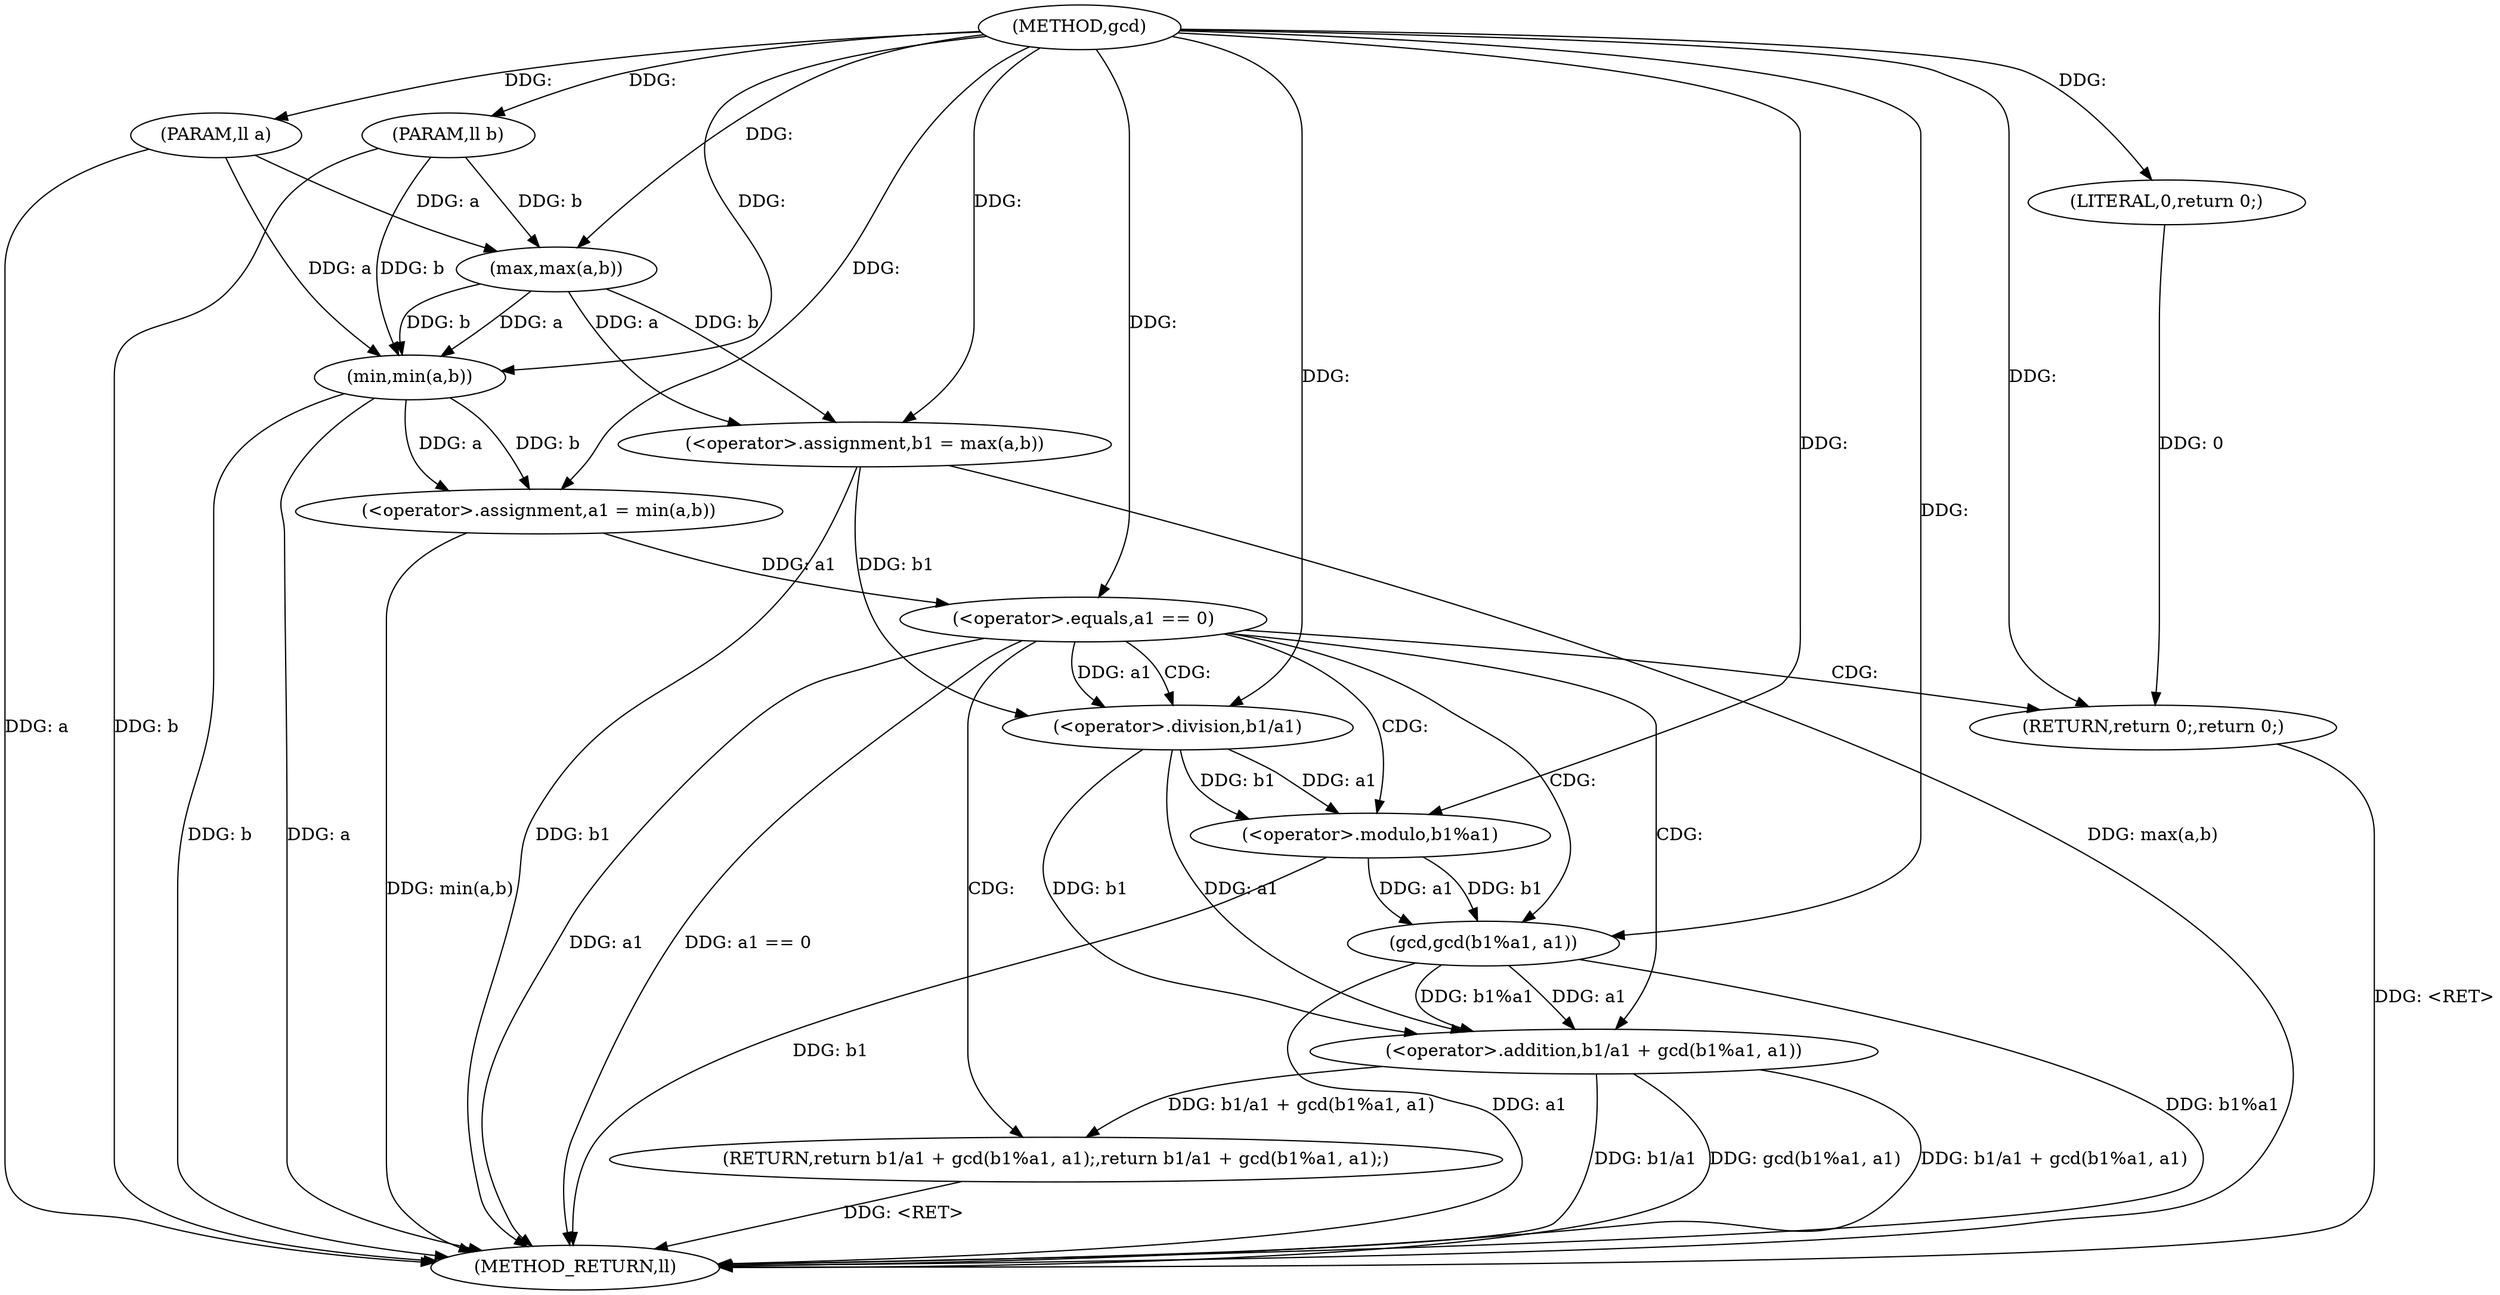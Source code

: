 digraph "gcd" {  
"1000669" [label = "(METHOD,gcd)" ]
"1000701" [label = "(METHOD_RETURN,ll)" ]
"1000670" [label = "(PARAM,ll a)" ]
"1000671" [label = "(PARAM,ll b)" ]
"1000674" [label = "(<operator>.assignment,b1 = max(a,b))" ]
"1000680" [label = "(<operator>.assignment,a1 = min(a,b))" ]
"1000691" [label = "(RETURN,return b1/a1 + gcd(b1%a1, a1);,return b1/a1 + gcd(b1%a1, a1);)" ]
"1000686" [label = "(<operator>.equals,a1 == 0)" ]
"1000689" [label = "(RETURN,return 0;,return 0;)" ]
"1000692" [label = "(<operator>.addition,b1/a1 + gcd(b1%a1, a1))" ]
"1000676" [label = "(max,max(a,b))" ]
"1000682" [label = "(min,min(a,b))" ]
"1000690" [label = "(LITERAL,0,return 0;)" ]
"1000693" [label = "(<operator>.division,b1/a1)" ]
"1000696" [label = "(gcd,gcd(b1%a1, a1))" ]
"1000697" [label = "(<operator>.modulo,b1%a1)" ]
  "1000670" -> "1000701"  [ label = "DDG: a"] 
  "1000671" -> "1000701"  [ label = "DDG: b"] 
  "1000674" -> "1000701"  [ label = "DDG: b1"] 
  "1000674" -> "1000701"  [ label = "DDG: max(a,b)"] 
  "1000682" -> "1000701"  [ label = "DDG: a"] 
  "1000682" -> "1000701"  [ label = "DDG: b"] 
  "1000680" -> "1000701"  [ label = "DDG: min(a,b)"] 
  "1000686" -> "1000701"  [ label = "DDG: a1"] 
  "1000686" -> "1000701"  [ label = "DDG: a1 == 0"] 
  "1000692" -> "1000701"  [ label = "DDG: b1/a1"] 
  "1000697" -> "1000701"  [ label = "DDG: b1"] 
  "1000696" -> "1000701"  [ label = "DDG: b1%a1"] 
  "1000696" -> "1000701"  [ label = "DDG: a1"] 
  "1000692" -> "1000701"  [ label = "DDG: gcd(b1%a1, a1)"] 
  "1000692" -> "1000701"  [ label = "DDG: b1/a1 + gcd(b1%a1, a1)"] 
  "1000689" -> "1000701"  [ label = "DDG: <RET>"] 
  "1000691" -> "1000701"  [ label = "DDG: <RET>"] 
  "1000669" -> "1000670"  [ label = "DDG: "] 
  "1000669" -> "1000671"  [ label = "DDG: "] 
  "1000676" -> "1000674"  [ label = "DDG: a"] 
  "1000676" -> "1000674"  [ label = "DDG: b"] 
  "1000682" -> "1000680"  [ label = "DDG: a"] 
  "1000682" -> "1000680"  [ label = "DDG: b"] 
  "1000692" -> "1000691"  [ label = "DDG: b1/a1 + gcd(b1%a1, a1)"] 
  "1000669" -> "1000674"  [ label = "DDG: "] 
  "1000669" -> "1000680"  [ label = "DDG: "] 
  "1000690" -> "1000689"  [ label = "DDG: 0"] 
  "1000669" -> "1000689"  [ label = "DDG: "] 
  "1000693" -> "1000692"  [ label = "DDG: b1"] 
  "1000693" -> "1000692"  [ label = "DDG: a1"] 
  "1000696" -> "1000692"  [ label = "DDG: b1%a1"] 
  "1000696" -> "1000692"  [ label = "DDG: a1"] 
  "1000670" -> "1000676"  [ label = "DDG: a"] 
  "1000669" -> "1000676"  [ label = "DDG: "] 
  "1000671" -> "1000676"  [ label = "DDG: b"] 
  "1000676" -> "1000682"  [ label = "DDG: a"] 
  "1000670" -> "1000682"  [ label = "DDG: a"] 
  "1000669" -> "1000682"  [ label = "DDG: "] 
  "1000676" -> "1000682"  [ label = "DDG: b"] 
  "1000671" -> "1000682"  [ label = "DDG: b"] 
  "1000680" -> "1000686"  [ label = "DDG: a1"] 
  "1000669" -> "1000686"  [ label = "DDG: "] 
  "1000669" -> "1000690"  [ label = "DDG: "] 
  "1000674" -> "1000693"  [ label = "DDG: b1"] 
  "1000669" -> "1000693"  [ label = "DDG: "] 
  "1000686" -> "1000693"  [ label = "DDG: a1"] 
  "1000697" -> "1000696"  [ label = "DDG: a1"] 
  "1000697" -> "1000696"  [ label = "DDG: b1"] 
  "1000669" -> "1000696"  [ label = "DDG: "] 
  "1000693" -> "1000697"  [ label = "DDG: b1"] 
  "1000669" -> "1000697"  [ label = "DDG: "] 
  "1000693" -> "1000697"  [ label = "DDG: a1"] 
  "1000686" -> "1000692"  [ label = "CDG: "] 
  "1000686" -> "1000697"  [ label = "CDG: "] 
  "1000686" -> "1000689"  [ label = "CDG: "] 
  "1000686" -> "1000693"  [ label = "CDG: "] 
  "1000686" -> "1000691"  [ label = "CDG: "] 
  "1000686" -> "1000696"  [ label = "CDG: "] 
}
